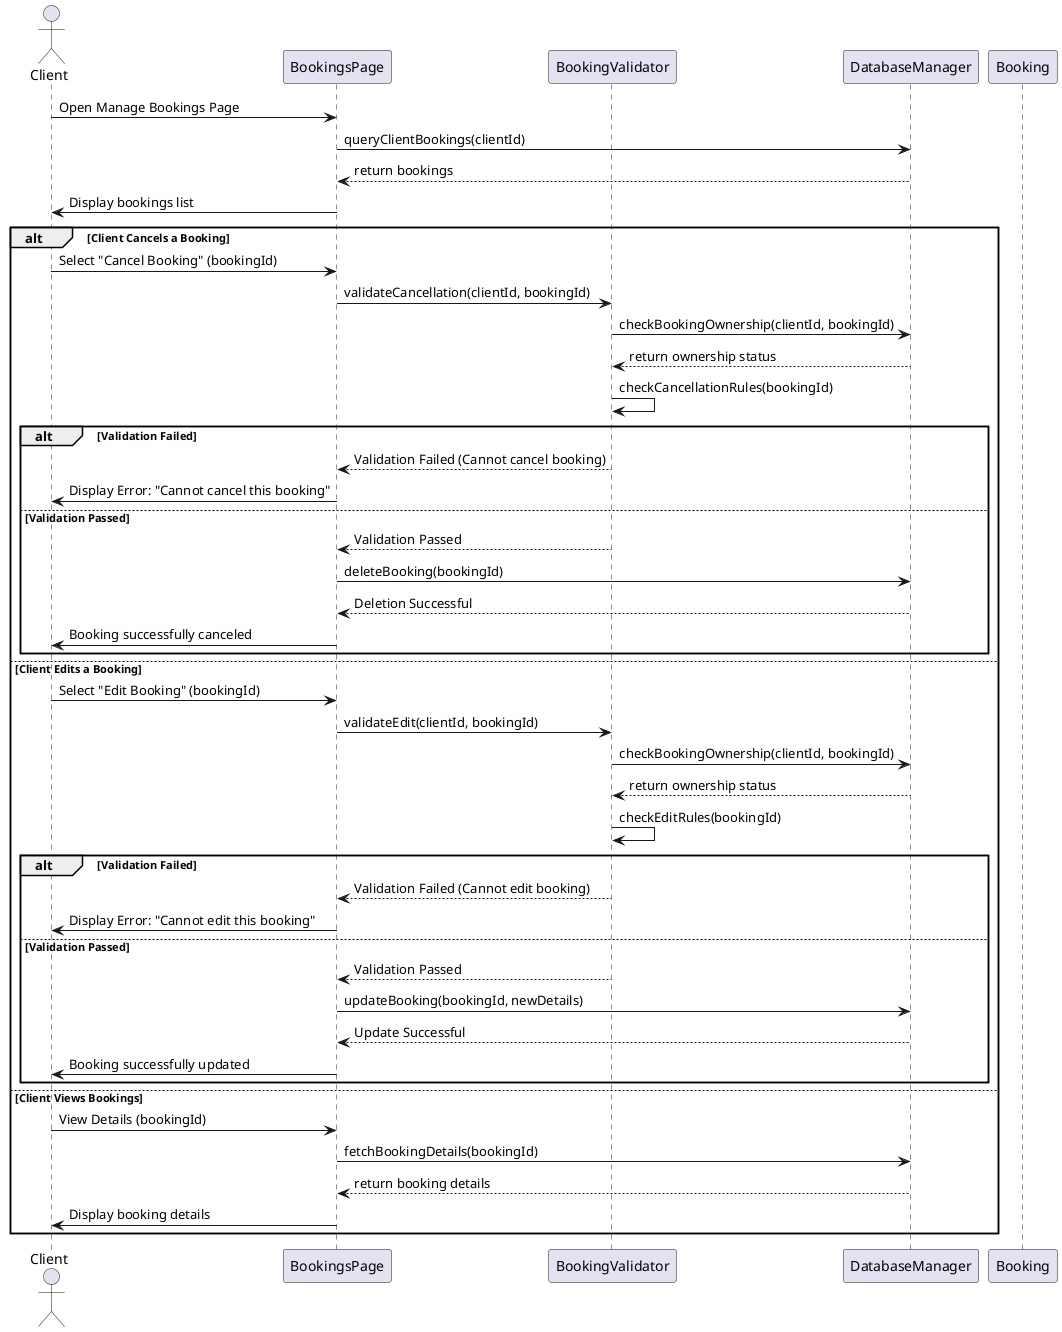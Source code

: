 @startuml
actor "Client" as client
participant "BookingsPage" as bookingsPage
participant "BookingValidator" as validator
participant "DatabaseManager" as database
participant "Booking" as booking

client -> bookingsPage : Open Manage Bookings Page
bookingsPage -> database : queryClientBookings(clientId)
database --> bookingsPage : return bookings
bookingsPage -> client : Display bookings list

alt Client Cancels a Booking
    client -> bookingsPage : Select "Cancel Booking" (bookingId)
    bookingsPage -> validator : validateCancellation(clientId, bookingId)
    validator -> database : checkBookingOwnership(clientId, bookingId)
    database --> validator : return ownership status
    validator -> validator : checkCancellationRules(bookingId)
    alt Validation Failed
        validator --> bookingsPage : Validation Failed (Cannot cancel booking)
        bookingsPage -> client : Display Error: "Cannot cancel this booking"
    else Validation Passed
        validator --> bookingsPage : Validation Passed
        bookingsPage -> database : deleteBooking(bookingId)
        database --> bookingsPage : Deletion Successful
        bookingsPage -> client : Booking successfully canceled
    end
else Client Edits a Booking
    client -> bookingsPage : Select "Edit Booking" (bookingId)
    bookingsPage -> validator : validateEdit(clientId, bookingId)
    validator -> database : checkBookingOwnership(clientId, bookingId)
    database --> validator : return ownership status
    validator -> validator : checkEditRules(bookingId)
    alt Validation Failed
        validator --> bookingsPage : Validation Failed (Cannot edit booking)
        bookingsPage -> client : Display Error: "Cannot edit this booking"
    else Validation Passed
        validator --> bookingsPage : Validation Passed
        bookingsPage -> database : updateBooking(bookingId, newDetails)
        database --> bookingsPage : Update Successful
        bookingsPage -> client : Booking successfully updated
    end
else Client Views Bookings
    client -> bookingsPage : View Details (bookingId)
    bookingsPage -> database : fetchBookingDetails(bookingId)
    database --> bookingsPage : return booking details
    bookingsPage -> client : Display booking details
end
@enduml